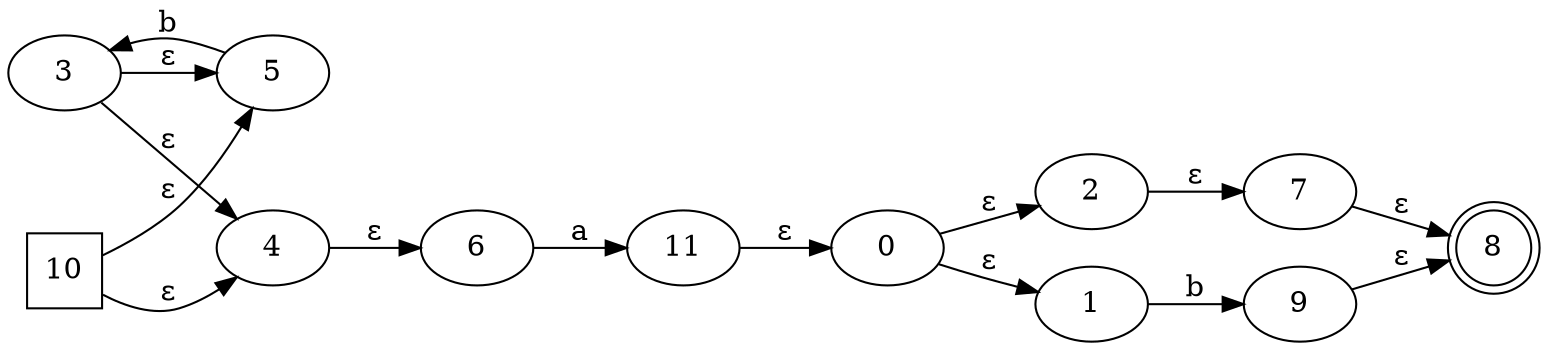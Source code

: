 digraph G {
	rankdir=LR;
	0->1[ label=ɛ ];
	0->2[ label=ɛ ];
	3->4[ label=ɛ ];
	3->5[ label=ɛ ];
	4->6[ label=ɛ ];
	5->3[ label=b ];
	7->8[ label=ɛ ];
	1->9[ label=b ];
	10->5[ label=ɛ ];
	10->4[ label=ɛ ];
	6->11[ label=a ];
	9->8[ label=ɛ ];
	2->7[ label=ɛ ];
	11->0[ label=ɛ ];
	0;
	1;
	10 [ shape=square ];
	11;
	2;
	3;
	4;
	5;
	6;
	7;
	8 [ shape=doublecircle ];
	9;

}


